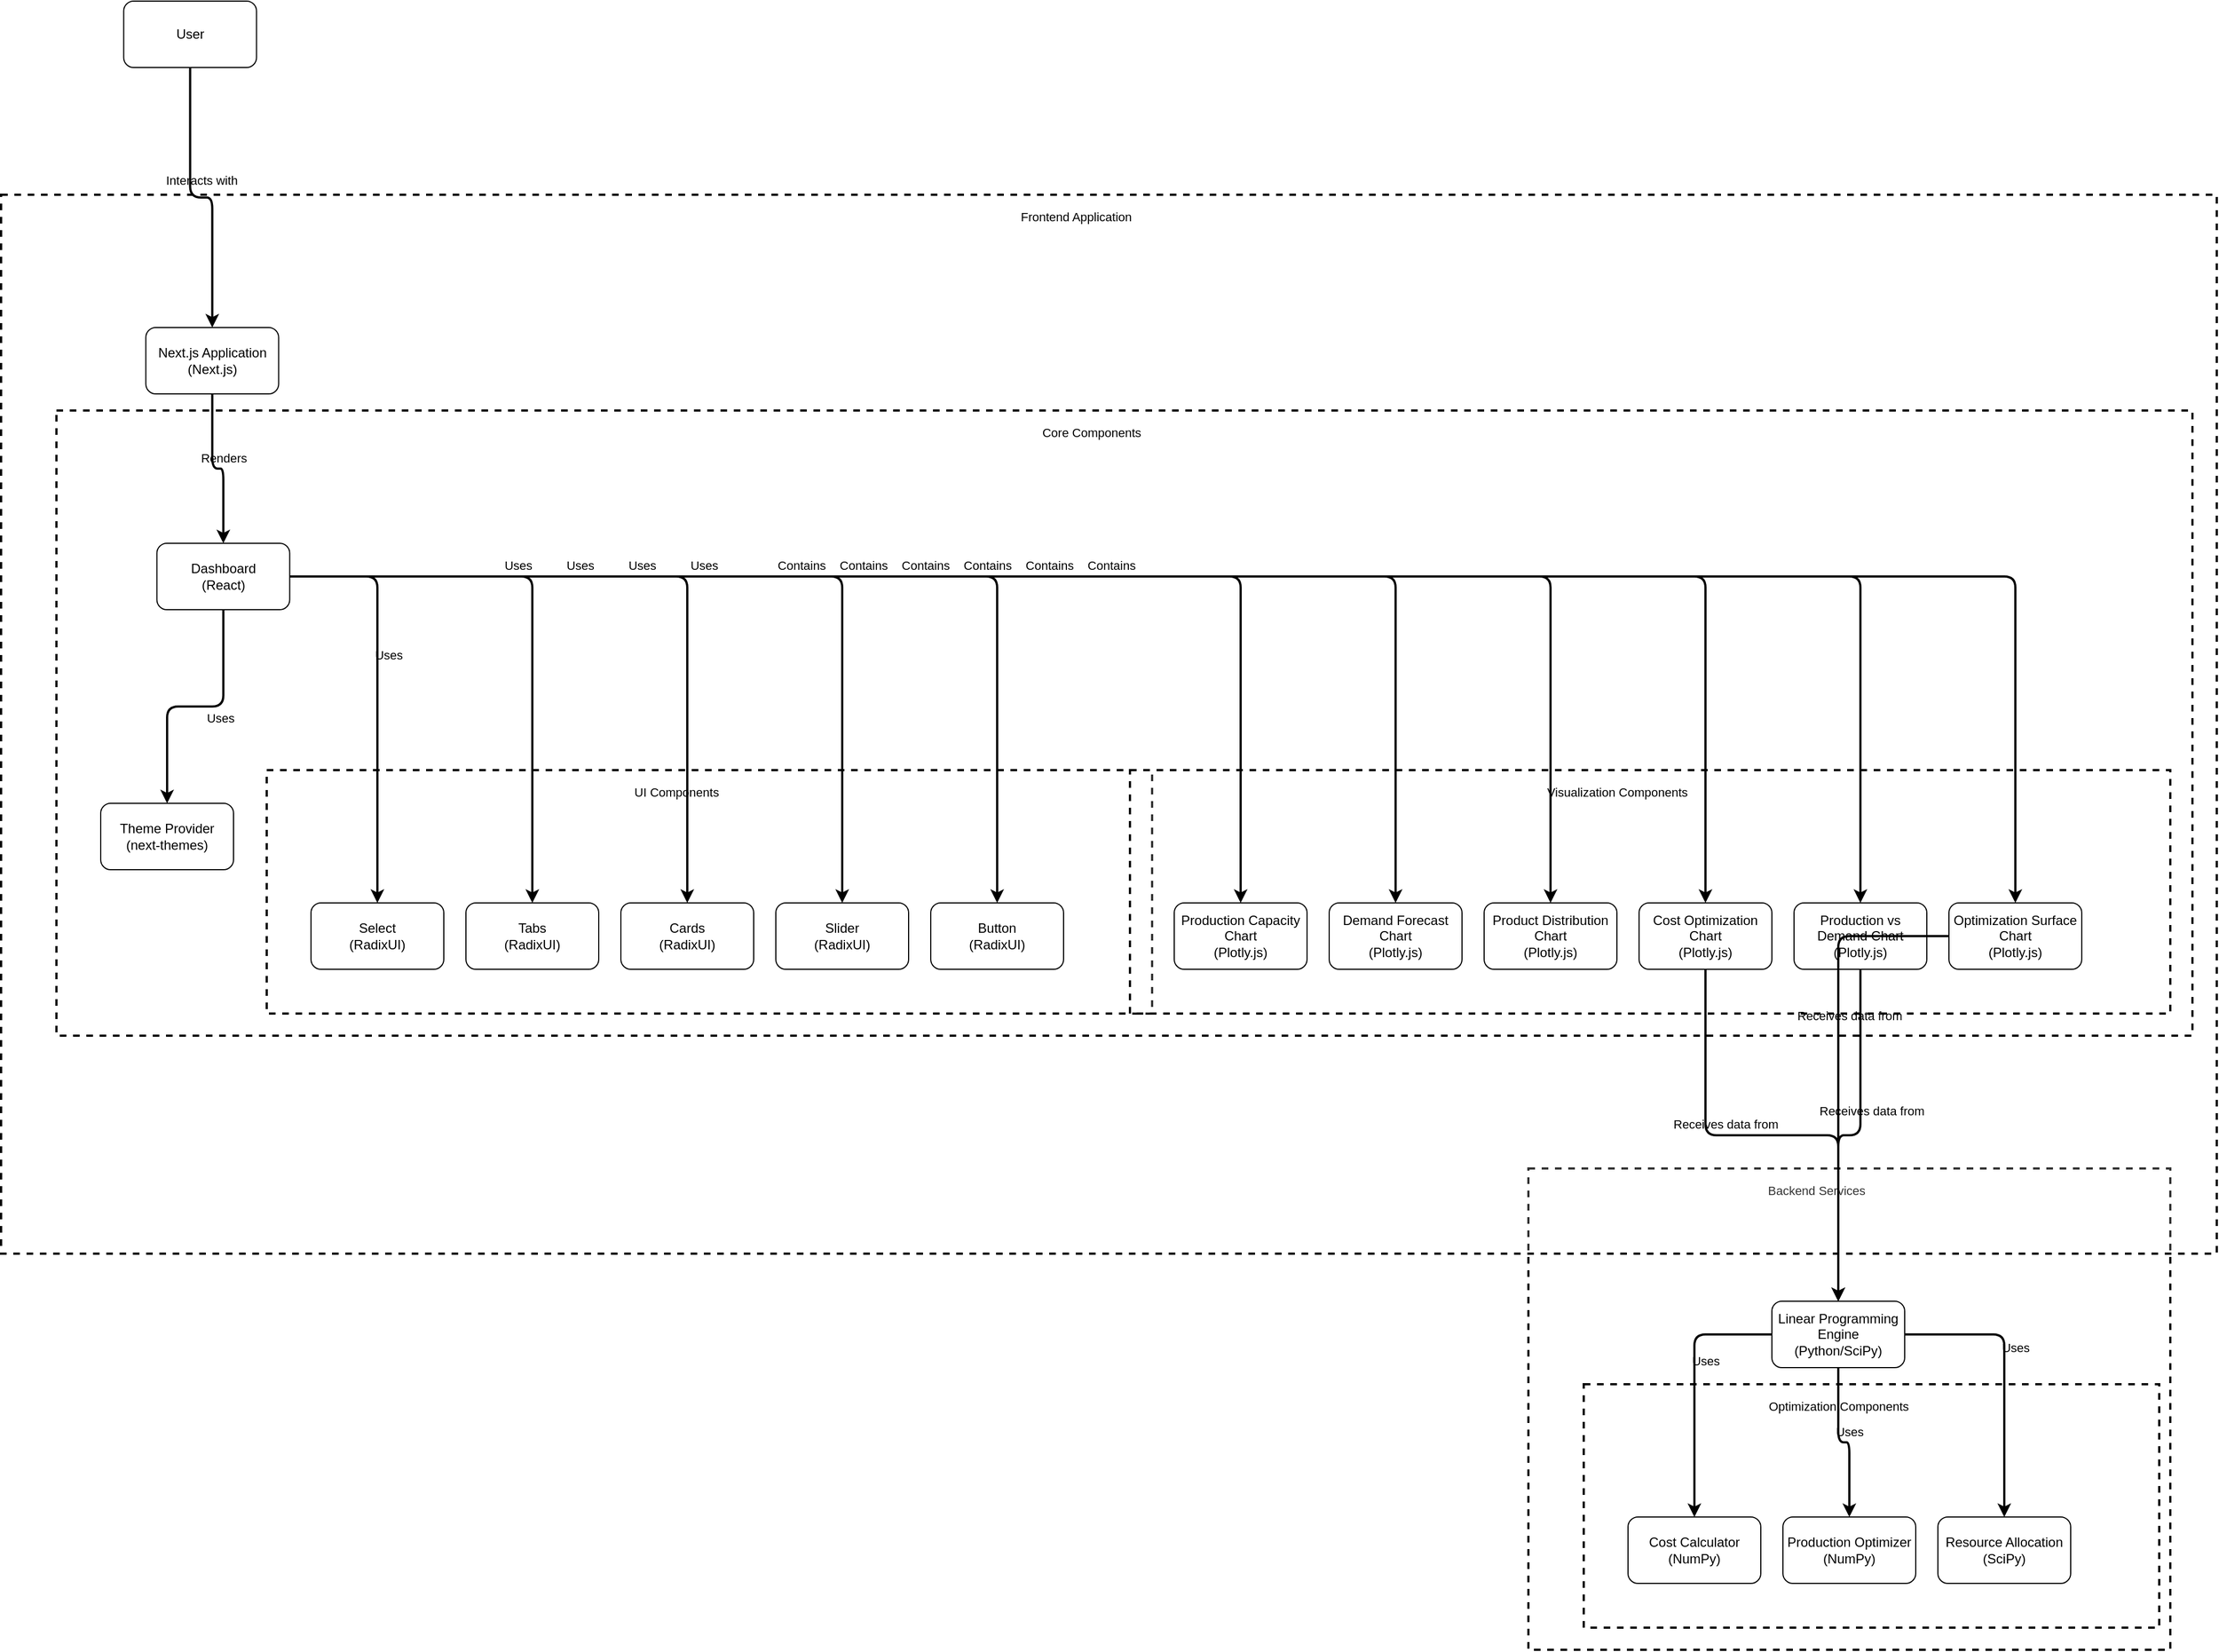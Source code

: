 <mxfile version="26.1.1">
  <diagram id="codeviz-diagram" name="System Diagram">
    <mxGraphModel dx="1434" dy="838" grid="1" gridSize="10" guides="1" tooltips="1" connect="1" arrows="1" fold="1" page="1" pageScale="1" pageWidth="1169" pageHeight="827" math="0" shadow="0">
      <root>
        <mxCell id="0" />
        <mxCell id="1" parent="0" />
        <mxCell id="subGraph5" value="" style="html=1;whiteSpace=wrap;container=1;dashed=1;fillOpacity=20;strokeWidth=2;containerType=none;recursiveResize=0;movable=1;resizable=1;autosize=0;dropTarget=0;labelBackgroundColor=none;" parent="1" vertex="1">
          <mxGeometry x="1412" y="1067" width="580" height="435" as="geometry" />
        </mxCell>
        <mxCell id="subGraph4" value="" style="html=1;whiteSpace=wrap;container=1;dashed=1;fillOpacity=20;strokeWidth=2;containerType=none;recursiveResize=0;movable=1;resizable=1;autosize=0;dropTarget=0;labelBackgroundColor=none;" parent="subGraph5" vertex="1">
          <mxGeometry x="50" y="195" width="520" height="220" as="geometry" />
        </mxCell>
        <mxCell id="ProductionOptimizer" value="Production Optimizer&lt;br&gt;(NumPy)" style="rounded=1;whiteSpace=wrap;html=1;labelBackgroundColor=none;" parent="subGraph4" vertex="1">
          <mxGeometry x="180" y="120" width="120" height="60" as="geometry" />
        </mxCell>
        <mxCell id="ResourceAllocation" value="Resource Allocation&lt;br&gt;(SciPy)" style="rounded=1;whiteSpace=wrap;html=1;labelBackgroundColor=none;" parent="subGraph4" vertex="1">
          <mxGeometry x="320" y="120" width="120" height="60" as="geometry" />
        </mxCell>
        <mxCell id="CostCalculator" value="Cost Calculator&lt;br&gt;(NumPy)" style="rounded=1;whiteSpace=wrap;html=1;labelBackgroundColor=none;" parent="subGraph4" vertex="1">
          <mxGeometry x="40" y="120" width="120" height="60" as="geometry" />
        </mxCell>
        <mxCell id="subGraph4_label" value="Optimization Components" style="edgeLabel;html=1;align=center;verticalAlign=middle;resizable=0;labelBackgroundColor=none;spacing=5" parent="subGraph5" vertex="1">
          <mxGeometry x="58" y="203" width="444" height="24" as="geometry" />
        </mxCell>
        <mxCell id="OptimizationEngine" value="Linear Programming Engine&lt;br&gt;(Python/SciPy)" style="rounded=1;whiteSpace=wrap;html=1;labelBackgroundColor=none;" parent="subGraph5" vertex="1">
          <mxGeometry x="220" y="120" width="120" height="60" as="geometry" />
        </mxCell>
        <mxCell id="subGraph5_label" value="Backend Services" style="edgeLabel;html=1;align=center;verticalAlign=middle;resizable=0;labelBackgroundColor=none;spacing=5" parent="1" vertex="1">
          <mxGeometry x="1420" y="1075" width="504" height="24" as="geometry" />
        </mxCell>
        <mxCell id="subGraph3" value="" style="html=1;whiteSpace=wrap;container=1;dashed=1;fillOpacity=20;strokeWidth=2;containerType=none;recursiveResize=0;movable=1;resizable=1;autosize=0;dropTarget=0;labelBackgroundColor=none;" parent="1" vertex="1">
          <mxGeometry x="32" y="187" width="2002" height="957" as="geometry" />
        </mxCell>
        <mxCell id="subGraph2" value="" style="html=1;whiteSpace=wrap;container=1;dashed=1;fillOpacity=20;strokeWidth=2;containerType=none;recursiveResize=0;movable=1;resizable=1;autosize=0;dropTarget=0;labelBackgroundColor=none;" parent="subGraph3" vertex="1">
          <mxGeometry x="50" y="195" width="1930" height="565" as="geometry" />
        </mxCell>
        <mxCell id="subGraph1" value="" style="html=1;whiteSpace=wrap;container=1;dashed=1;fillOpacity=20;strokeWidth=2;containerType=none;recursiveResize=0;movable=1;resizable=1;autosize=0;dropTarget=0;labelBackgroundColor=none;" parent="subGraph2" vertex="1">
          <mxGeometry x="190" y="325" width="800" height="220" as="geometry" />
        </mxCell>
        <mxCell id="Tabs" value="Tabs&lt;br&gt;(RadixUI)" style="rounded=1;whiteSpace=wrap;html=1;labelBackgroundColor=none;" parent="subGraph1" vertex="1">
          <mxGeometry x="180" y="120" width="120" height="60" as="geometry" />
        </mxCell>
        <mxCell id="Cards" value="Cards&lt;br&gt;(RadixUI)" style="rounded=1;whiteSpace=wrap;html=1;labelBackgroundColor=none;" parent="subGraph1" vertex="1">
          <mxGeometry x="320" y="120" width="120" height="60" as="geometry" />
        </mxCell>
        <mxCell id="Select" value="Select&lt;br&gt;(RadixUI)" style="rounded=1;whiteSpace=wrap;html=1;labelBackgroundColor=none;" parent="subGraph1" vertex="1">
          <mxGeometry x="40" y="120" width="120" height="60" as="geometry" />
        </mxCell>
        <mxCell id="Slider" value="Slider&lt;br&gt;(RadixUI)" style="rounded=1;whiteSpace=wrap;html=1;labelBackgroundColor=none;" parent="subGraph1" vertex="1">
          <mxGeometry x="460" y="120" width="120" height="60" as="geometry" />
        </mxCell>
        <mxCell id="Button" value="Button&lt;br&gt;(RadixUI)" style="rounded=1;whiteSpace=wrap;html=1;labelBackgroundColor=none;" parent="subGraph1" vertex="1">
          <mxGeometry x="600" y="120" width="120" height="60" as="geometry" />
        </mxCell>
        <mxCell id="subGraph1_label" value="UI Components" style="edgeLabel;html=1;align=center;verticalAlign=middle;resizable=0;labelBackgroundColor=none;spacing=5" parent="subGraph2" vertex="1">
          <mxGeometry x="198" y="333" width="724" height="24" as="geometry" />
        </mxCell>
        <mxCell id="subGraph0" value="" style="html=1;whiteSpace=wrap;container=1;dashed=1;fillOpacity=20;strokeWidth=2;containerType=none;recursiveResize=0;movable=1;resizable=1;autosize=0;dropTarget=0;labelBackgroundColor=none;" parent="subGraph2" vertex="1">
          <mxGeometry x="970" y="325" width="940" height="220" as="geometry" />
        </mxCell>
        <mxCell id="OptimizationChart" value="Optimization Surface Chart&lt;br&gt;(Plotly.js)" style="rounded=1;whiteSpace=wrap;html=1;labelBackgroundColor=none;" parent="subGraph0" vertex="1">
          <mxGeometry x="740" y="120" width="120" height="60" as="geometry" />
        </mxCell>
        <mxCell id="ProductionDemandChart" value="Production vs Demand Chart&lt;br&gt;(Plotly.js)" style="rounded=1;whiteSpace=wrap;html=1;labelBackgroundColor=none;" parent="subGraph0" vertex="1">
          <mxGeometry x="600" y="120" width="120" height="60" as="geometry" />
        </mxCell>
        <mxCell id="CostOptChart" value="Cost Optimization Chart&lt;br&gt;(Plotly.js)" style="rounded=1;whiteSpace=wrap;html=1;labelBackgroundColor=none;" parent="subGraph0" vertex="1">
          <mxGeometry x="460" y="120" width="120" height="60" as="geometry" />
        </mxCell>
        <mxCell id="DemandForecastChart" value="Demand Forecast Chart&lt;br&gt;(Plotly.js)" style="rounded=1;whiteSpace=wrap;html=1;labelBackgroundColor=none;" parent="subGraph0" vertex="1">
          <mxGeometry x="180" y="120" width="120" height="60" as="geometry" />
        </mxCell>
        <mxCell id="ProductionCapacityChart" value="Production Capacity Chart&lt;br&gt;(Plotly.js)" style="rounded=1;whiteSpace=wrap;html=1;labelBackgroundColor=none;" parent="subGraph0" vertex="1">
          <mxGeometry x="40" y="120" width="120" height="60" as="geometry" />
        </mxCell>
        <mxCell id="ProductDistributionChart" value="Product Distribution Chart&lt;br&gt;(Plotly.js)" style="rounded=1;whiteSpace=wrap;html=1;labelBackgroundColor=none;" parent="subGraph0" vertex="1">
          <mxGeometry x="320" y="120" width="120" height="60" as="geometry" />
        </mxCell>
        <mxCell id="subGraph0_label" value="Visualization Components" style="edgeLabel;html=1;align=center;verticalAlign=middle;resizable=0;labelBackgroundColor=none;spacing=5" parent="subGraph2" vertex="1">
          <mxGeometry x="978" y="333" width="864" height="24" as="geometry" />
        </mxCell>
        <mxCell id="Dashboard" value="Dashboard&lt;br&gt;(React)" style="rounded=1;whiteSpace=wrap;html=1;labelBackgroundColor=none;" parent="subGraph2" vertex="1">
          <mxGeometry x="90.769" y="120" width="120" height="60" as="geometry" />
        </mxCell>
        <mxCell id="ThemeProvider" value="Theme Provider&lt;br&gt;(next-themes)" style="rounded=1;whiteSpace=wrap;html=1;labelBackgroundColor=none;" parent="subGraph2" vertex="1">
          <mxGeometry x="40" y="355" width="120" height="60" as="geometry" />
        </mxCell>
        <mxCell id="subGraph2_label" value="Core Components" style="edgeLabel;html=1;align=center;verticalAlign=middle;resizable=0;labelBackgroundColor=none;spacing=5" parent="subGraph3" vertex="1">
          <mxGeometry x="58" y="203" width="1854" height="24" as="geometry" />
        </mxCell>
        <mxCell id="NextApp" value="Next.js Application&lt;br&gt;(Next.js)" style="rounded=1;whiteSpace=wrap;html=1;labelBackgroundColor=none;" parent="subGraph3" vertex="1">
          <mxGeometry x="130.769" y="120" width="120" height="60" as="geometry" />
        </mxCell>
        <mxCell id="subGraph3_label" value="Frontend Application" style="edgeLabel;html=1;align=center;verticalAlign=middle;resizable=0;labelBackgroundColor=none;spacing=5" parent="1" vertex="1">
          <mxGeometry x="40" y="195" width="1926" height="24" as="geometry" />
        </mxCell>
        <mxCell id="User" value="User" style="rounded=1;whiteSpace=wrap;html=1;labelBackgroundColor=none;" parent="1" vertex="1">
          <mxGeometry x="142.769" y="12" width="120" height="60" as="geometry" />
        </mxCell>
        <mxCell id="edge-L_User_NextApp_0" style="edgeStyle=orthogonalEdgeStyle;rounded=1;orthogonalLoop=1;jettySize=auto;html=1;strokeWidth=2;jumpStyle=arc;jumpSize=10;spacing=15;labelBackgroundColor=none;labelBorderColor=none;fontColor=default;" parent="1" source="User" target="NextApp" edge="1">
          <mxGeometry relative="1" as="geometry" />
        </mxCell>
        <mxCell id="edge-L_User_NextApp_0_label" value="Interacts with" style="edgeLabel;html=1;align=center;verticalAlign=middle;resizable=0;points=[];labelBackgroundColor=none;" parent="edge-L_User_NextApp_0" vertex="1" connectable="0">
          <mxGeometry x="-0.2" y="10" relative="1" as="geometry">
            <mxPoint as="offset" />
          </mxGeometry>
        </mxCell>
        <mxCell id="edge-L_NextApp_Dashboard_1" style="edgeStyle=orthogonalEdgeStyle;rounded=1;orthogonalLoop=1;jettySize=auto;html=1;strokeWidth=2;jumpStyle=arc;jumpSize=10;spacing=15;labelBackgroundColor=none;labelBorderColor=none;fontColor=default;" parent="1" source="NextApp" target="Dashboard" edge="1">
          <mxGeometry relative="1" as="geometry" />
        </mxCell>
        <mxCell id="edge-L_NextApp_Dashboard_1_label" value="Renders" style="edgeLabel;html=1;align=center;verticalAlign=middle;resizable=0;points=[];labelBackgroundColor=none;" parent="edge-L_NextApp_Dashboard_1" vertex="1" connectable="0">
          <mxGeometry x="-0.2" y="10" relative="1" as="geometry">
            <mxPoint as="offset" />
          </mxGeometry>
        </mxCell>
        <mxCell id="edge-L_Dashboard_ThemeProvider_2" style="edgeStyle=orthogonalEdgeStyle;rounded=1;orthogonalLoop=1;jettySize=auto;html=1;strokeWidth=2;jumpStyle=arc;jumpSize=10;spacing=15;labelBackgroundColor=none;labelBorderColor=none;fontColor=default;" parent="1" source="Dashboard" target="ThemeProvider" edge="1">
          <mxGeometry relative="1" as="geometry" />
        </mxCell>
        <mxCell id="edge-L_Dashboard_ThemeProvider_2_label" value="Uses" style="edgeLabel;html=1;align=center;verticalAlign=middle;resizable=0;points=[];labelBackgroundColor=none;" parent="edge-L_Dashboard_ThemeProvider_2" vertex="1" connectable="0">
          <mxGeometry x="-0.2" y="10" relative="1" as="geometry">
            <mxPoint as="offset" />
          </mxGeometry>
        </mxCell>
        <mxCell id="edge-L_Dashboard_OptimizationChart_3" style="edgeStyle=orthogonalEdgeStyle;rounded=1;orthogonalLoop=1;jettySize=auto;html=1;strokeWidth=2;jumpStyle=arc;jumpSize=10;spacing=15;labelBackgroundColor=none;labelBorderColor=none;fontColor=default;" parent="1" source="Dashboard" target="OptimizationChart" edge="1">
          <mxGeometry relative="1" as="geometry" />
        </mxCell>
        <mxCell id="edge-L_Dashboard_OptimizationChart_3_label" value="Contains" style="edgeLabel;html=1;align=center;verticalAlign=middle;resizable=0;points=[];labelBackgroundColor=none;" parent="edge-L_Dashboard_OptimizationChart_3" vertex="1" connectable="0">
          <mxGeometry x="-0.2" y="10" relative="1" as="geometry">
            <mxPoint as="offset" />
          </mxGeometry>
        </mxCell>
        <mxCell id="edge-L_Dashboard_ProductionDemandChart_4" style="edgeStyle=orthogonalEdgeStyle;rounded=1;orthogonalLoop=1;jettySize=auto;html=1;strokeWidth=2;jumpStyle=arc;jumpSize=10;spacing=15;labelBackgroundColor=none;labelBorderColor=none;fontColor=default;" parent="1" source="Dashboard" target="ProductionDemandChart" edge="1">
          <mxGeometry relative="1" as="geometry" />
        </mxCell>
        <mxCell id="edge-L_Dashboard_ProductionDemandChart_4_label" value="Contains" style="edgeLabel;html=1;align=center;verticalAlign=middle;resizable=0;points=[];labelBackgroundColor=none;" parent="edge-L_Dashboard_ProductionDemandChart_4" vertex="1" connectable="0">
          <mxGeometry x="-0.2" y="10" relative="1" as="geometry">
            <mxPoint as="offset" />
          </mxGeometry>
        </mxCell>
        <mxCell id="edge-L_Dashboard_CostOptChart_5" style="edgeStyle=orthogonalEdgeStyle;rounded=1;orthogonalLoop=1;jettySize=auto;html=1;strokeWidth=2;jumpStyle=arc;jumpSize=10;spacing=15;labelBackgroundColor=none;labelBorderColor=none;fontColor=default;" parent="1" source="Dashboard" target="CostOptChart" edge="1">
          <mxGeometry relative="1" as="geometry" />
        </mxCell>
        <mxCell id="edge-L_Dashboard_CostOptChart_5_label" value="Contains" style="edgeLabel;html=1;align=center;verticalAlign=middle;resizable=0;points=[];labelBackgroundColor=none;" parent="edge-L_Dashboard_CostOptChart_5" vertex="1" connectable="0">
          <mxGeometry x="-0.2" y="10" relative="1" as="geometry">
            <mxPoint as="offset" />
          </mxGeometry>
        </mxCell>
        <mxCell id="edge-L_Dashboard_DemandForecastChart_6" style="edgeStyle=orthogonalEdgeStyle;rounded=1;orthogonalLoop=1;jettySize=auto;html=1;strokeWidth=2;jumpStyle=arc;jumpSize=10;spacing=15;labelBackgroundColor=none;labelBorderColor=none;fontColor=default;" parent="1" source="Dashboard" target="DemandForecastChart" edge="1">
          <mxGeometry relative="1" as="geometry" />
        </mxCell>
        <mxCell id="edge-L_Dashboard_DemandForecastChart_6_label" value="Contains" style="edgeLabel;html=1;align=center;verticalAlign=middle;resizable=0;points=[];labelBackgroundColor=none;" parent="edge-L_Dashboard_DemandForecastChart_6" vertex="1" connectable="0">
          <mxGeometry x="-0.2" y="10" relative="1" as="geometry">
            <mxPoint as="offset" />
          </mxGeometry>
        </mxCell>
        <mxCell id="edge-L_Dashboard_ProductionCapacityChart_7" style="edgeStyle=orthogonalEdgeStyle;rounded=1;orthogonalLoop=1;jettySize=auto;html=1;strokeWidth=2;jumpStyle=arc;jumpSize=10;spacing=15;labelBackgroundColor=none;labelBorderColor=none;fontColor=default;" parent="1" source="Dashboard" target="ProductionCapacityChart" edge="1">
          <mxGeometry relative="1" as="geometry" />
        </mxCell>
        <mxCell id="edge-L_Dashboard_ProductionCapacityChart_7_label" value="Contains" style="edgeLabel;html=1;align=center;verticalAlign=middle;resizable=0;points=[];labelBackgroundColor=none;" parent="edge-L_Dashboard_ProductionCapacityChart_7" vertex="1" connectable="0">
          <mxGeometry x="-0.2" y="10" relative="1" as="geometry">
            <mxPoint as="offset" />
          </mxGeometry>
        </mxCell>
        <mxCell id="edge-L_Dashboard_ProductDistributionChart_8" style="edgeStyle=orthogonalEdgeStyle;rounded=1;orthogonalLoop=1;jettySize=auto;html=1;strokeWidth=2;jumpStyle=arc;jumpSize=10;spacing=15;labelBackgroundColor=none;labelBorderColor=none;fontColor=default;" parent="1" source="Dashboard" target="ProductDistributionChart" edge="1">
          <mxGeometry relative="1" as="geometry" />
        </mxCell>
        <mxCell id="edge-L_Dashboard_ProductDistributionChart_8_label" value="Contains" style="edgeLabel;html=1;align=center;verticalAlign=middle;resizable=0;points=[];labelBackgroundColor=none;" parent="edge-L_Dashboard_ProductDistributionChart_8" vertex="1" connectable="0">
          <mxGeometry x="-0.2" y="10" relative="1" as="geometry">
            <mxPoint as="offset" />
          </mxGeometry>
        </mxCell>
        <mxCell id="edge-L_Dashboard_Tabs_9" style="edgeStyle=orthogonalEdgeStyle;rounded=1;orthogonalLoop=1;jettySize=auto;html=1;strokeWidth=2;jumpStyle=arc;jumpSize=10;spacing=15;labelBackgroundColor=none;labelBorderColor=none;fontColor=default;" parent="1" source="Dashboard" target="Tabs" edge="1">
          <mxGeometry relative="1" as="geometry" />
        </mxCell>
        <mxCell id="edge-L_Dashboard_Tabs_9_label" value="Uses" style="edgeLabel;html=1;align=center;verticalAlign=middle;resizable=0;points=[];labelBackgroundColor=none;" parent="edge-L_Dashboard_Tabs_9" vertex="1" connectable="0">
          <mxGeometry x="-0.2" y="10" relative="1" as="geometry">
            <mxPoint as="offset" />
          </mxGeometry>
        </mxCell>
        <mxCell id="edge-L_Dashboard_Cards_10" style="edgeStyle=orthogonalEdgeStyle;rounded=1;orthogonalLoop=1;jettySize=auto;html=1;strokeWidth=2;jumpStyle=arc;jumpSize=10;spacing=15;labelBackgroundColor=none;labelBorderColor=none;fontColor=default;" parent="1" source="Dashboard" target="Cards" edge="1">
          <mxGeometry relative="1" as="geometry" />
        </mxCell>
        <mxCell id="edge-L_Dashboard_Cards_10_label" value="Uses" style="edgeLabel;html=1;align=center;verticalAlign=middle;resizable=0;points=[];labelBackgroundColor=none;" parent="edge-L_Dashboard_Cards_10" vertex="1" connectable="0">
          <mxGeometry x="-0.2" y="10" relative="1" as="geometry">
            <mxPoint as="offset" />
          </mxGeometry>
        </mxCell>
        <mxCell id="edge-L_Dashboard_Select_11" style="edgeStyle=orthogonalEdgeStyle;rounded=1;orthogonalLoop=1;jettySize=auto;html=1;strokeWidth=2;jumpStyle=arc;jumpSize=10;spacing=15;labelBackgroundColor=none;labelBorderColor=none;fontColor=default;" parent="1" source="Dashboard" target="Select" edge="1">
          <mxGeometry relative="1" as="geometry" />
        </mxCell>
        <mxCell id="edge-L_Dashboard_Select_11_label" value="Uses" style="edgeLabel;html=1;align=center;verticalAlign=middle;resizable=0;points=[];labelBackgroundColor=none;" parent="edge-L_Dashboard_Select_11" vertex="1" connectable="0">
          <mxGeometry x="-0.2" y="10" relative="1" as="geometry">
            <mxPoint as="offset" />
          </mxGeometry>
        </mxCell>
        <mxCell id="edge-L_Dashboard_Slider_12" style="edgeStyle=orthogonalEdgeStyle;rounded=1;orthogonalLoop=1;jettySize=auto;html=1;strokeWidth=2;jumpStyle=arc;jumpSize=10;spacing=15;labelBackgroundColor=none;labelBorderColor=none;fontColor=default;" parent="1" source="Dashboard" target="Slider" edge="1">
          <mxGeometry relative="1" as="geometry" />
        </mxCell>
        <mxCell id="edge-L_Dashboard_Slider_12_label" value="Uses" style="edgeLabel;html=1;align=center;verticalAlign=middle;resizable=0;points=[];labelBackgroundColor=none;" parent="edge-L_Dashboard_Slider_12" vertex="1" connectable="0">
          <mxGeometry x="-0.2" y="10" relative="1" as="geometry">
            <mxPoint as="offset" />
          </mxGeometry>
        </mxCell>
        <mxCell id="edge-L_Dashboard_Button_13" style="edgeStyle=orthogonalEdgeStyle;rounded=1;orthogonalLoop=1;jettySize=auto;html=1;strokeWidth=2;jumpStyle=arc;jumpSize=10;spacing=15;labelBackgroundColor=none;labelBorderColor=none;fontColor=default;" parent="1" source="Dashboard" target="Button" edge="1">
          <mxGeometry relative="1" as="geometry" />
        </mxCell>
        <mxCell id="edge-L_Dashboard_Button_13_label" value="Uses" style="edgeLabel;html=1;align=center;verticalAlign=middle;resizable=0;points=[];labelBackgroundColor=none;" parent="edge-L_Dashboard_Button_13" vertex="1" connectable="0">
          <mxGeometry x="-0.2" y="10" relative="1" as="geometry">
            <mxPoint as="offset" />
          </mxGeometry>
        </mxCell>
        <mxCell id="edge-L_OptimizationChart_OptimizationEngine_14" style="edgeStyle=orthogonalEdgeStyle;rounded=1;orthogonalLoop=1;jettySize=auto;html=1;strokeWidth=2;jumpStyle=arc;jumpSize=10;spacing=15;labelBackgroundColor=none;labelBorderColor=none;fontColor=default;" parent="1" source="OptimizationChart" target="OptimizationEngine" edge="1">
          <mxGeometry relative="1" as="geometry" />
        </mxCell>
        <mxCell id="edge-L_OptimizationChart_OptimizationEngine_14_label" value="Receives data from" style="edgeLabel;html=1;align=center;verticalAlign=middle;resizable=0;points=[];labelBackgroundColor=none;" parent="edge-L_OptimizationChart_OptimizationEngine_14" vertex="1" connectable="0">
          <mxGeometry x="-0.2" y="10" relative="1" as="geometry">
            <mxPoint as="offset" />
          </mxGeometry>
        </mxCell>
        <mxCell id="edge-L_ProductionDemandChart_OptimizationEngine_15" style="edgeStyle=orthogonalEdgeStyle;rounded=1;orthogonalLoop=1;jettySize=auto;html=1;strokeWidth=2;jumpStyle=arc;jumpSize=10;spacing=15;labelBackgroundColor=none;labelBorderColor=none;fontColor=default;" parent="1" source="ProductionDemandChart" target="OptimizationEngine" edge="1">
          <mxGeometry relative="1" as="geometry" />
        </mxCell>
        <mxCell id="edge-L_ProductionDemandChart_OptimizationEngine_15_label" value="Receives data from" style="edgeLabel;html=1;align=center;verticalAlign=middle;resizable=0;points=[];labelBackgroundColor=none;" parent="edge-L_ProductionDemandChart_OptimizationEngine_15" vertex="1" connectable="0">
          <mxGeometry x="-0.2" y="10" relative="1" as="geometry">
            <mxPoint as="offset" />
          </mxGeometry>
        </mxCell>
        <mxCell id="edge-L_CostOptChart_OptimizationEngine_16" style="edgeStyle=orthogonalEdgeStyle;rounded=1;orthogonalLoop=1;jettySize=auto;html=1;strokeWidth=2;jumpStyle=arc;jumpSize=10;spacing=15;labelBackgroundColor=none;labelBorderColor=none;fontColor=default;" parent="1" source="CostOptChart" target="OptimizationEngine" edge="1">
          <mxGeometry relative="1" as="geometry" />
        </mxCell>
        <mxCell id="edge-L_CostOptChart_OptimizationEngine_16_label" value="Receives data from" style="edgeLabel;html=1;align=center;verticalAlign=middle;resizable=0;points=[];labelBackgroundColor=none;" parent="edge-L_CostOptChart_OptimizationEngine_16" vertex="1" connectable="0">
          <mxGeometry x="-0.2" y="10" relative="1" as="geometry">
            <mxPoint as="offset" />
          </mxGeometry>
        </mxCell>
        <mxCell id="edge-L_OptimizationEngine_ProductionOptimizer_17" style="edgeStyle=orthogonalEdgeStyle;rounded=1;orthogonalLoop=1;jettySize=auto;html=1;strokeWidth=2;jumpStyle=arc;jumpSize=10;spacing=15;labelBackgroundColor=none;labelBorderColor=none;fontColor=default;" parent="1" source="OptimizationEngine" target="ProductionOptimizer" edge="1">
          <mxGeometry relative="1" as="geometry" />
        </mxCell>
        <mxCell id="edge-L_OptimizationEngine_ProductionOptimizer_17_label" value="Uses" style="edgeLabel;html=1;align=center;verticalAlign=middle;resizable=0;points=[];labelBackgroundColor=none;" parent="edge-L_OptimizationEngine_ProductionOptimizer_17" vertex="1" connectable="0">
          <mxGeometry x="-0.2" y="10" relative="1" as="geometry">
            <mxPoint as="offset" />
          </mxGeometry>
        </mxCell>
        <mxCell id="edge-L_OptimizationEngine_ResourceAllocation_18" style="edgeStyle=orthogonalEdgeStyle;rounded=1;orthogonalLoop=1;jettySize=auto;html=1;strokeWidth=2;jumpStyle=arc;jumpSize=10;spacing=15;labelBackgroundColor=none;labelBorderColor=none;fontColor=default;" parent="1" source="OptimizationEngine" target="ResourceAllocation" edge="1">
          <mxGeometry relative="1" as="geometry" />
        </mxCell>
        <mxCell id="edge-L_OptimizationEngine_ResourceAllocation_18_label" value="Uses" style="edgeLabel;html=1;align=center;verticalAlign=middle;resizable=0;points=[];labelBackgroundColor=none;" parent="edge-L_OptimizationEngine_ResourceAllocation_18" vertex="1" connectable="0">
          <mxGeometry x="-0.2" y="10" relative="1" as="geometry">
            <mxPoint as="offset" />
          </mxGeometry>
        </mxCell>
        <mxCell id="edge-L_OptimizationEngine_CostCalculator_19" style="edgeStyle=orthogonalEdgeStyle;rounded=1;orthogonalLoop=1;jettySize=auto;html=1;strokeWidth=2;jumpStyle=arc;jumpSize=10;spacing=15;labelBackgroundColor=none;labelBorderColor=none;fontColor=default;" parent="1" source="OptimizationEngine" target="CostCalculator" edge="1">
          <mxGeometry relative="1" as="geometry" />
        </mxCell>
        <mxCell id="edge-L_OptimizationEngine_CostCalculator_19_label" value="Uses" style="edgeLabel;html=1;align=center;verticalAlign=middle;resizable=0;points=[];labelBackgroundColor=none;" parent="edge-L_OptimizationEngine_CostCalculator_19" vertex="1" connectable="0">
          <mxGeometry x="-0.2" y="10" relative="1" as="geometry">
            <mxPoint as="offset" />
          </mxGeometry>
        </mxCell>
      </root>
    </mxGraphModel>
  </diagram>
</mxfile>